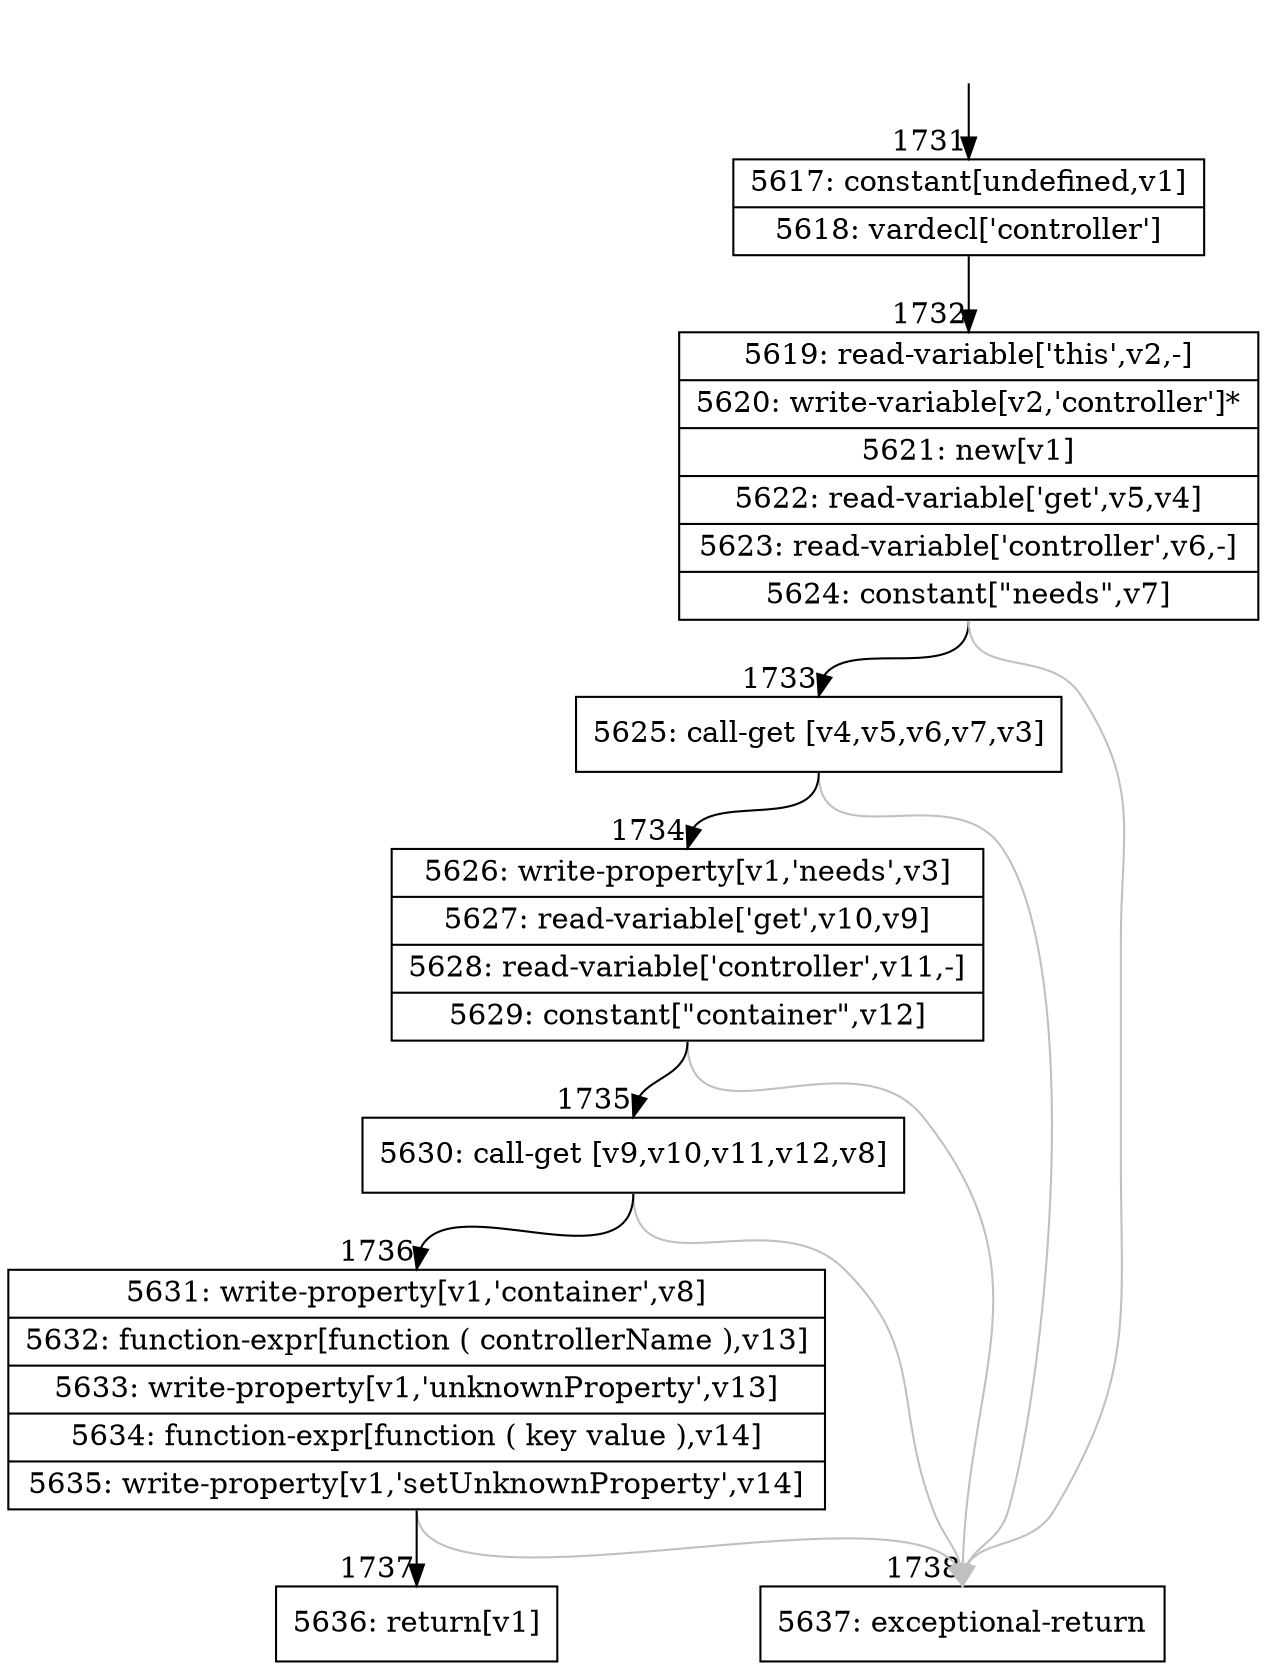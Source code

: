 digraph {
rankdir="TD"
BB_entry129[shape=none,label=""];
BB_entry129 -> BB1731 [tailport=s, headport=n, headlabel="    1731"]
BB1731 [shape=record label="{5617: constant[undefined,v1]|5618: vardecl['controller']}" ] 
BB1731 -> BB1732 [tailport=s, headport=n, headlabel="      1732"]
BB1732 [shape=record label="{5619: read-variable['this',v2,-]|5620: write-variable[v2,'controller']*|5621: new[v1]|5622: read-variable['get',v5,v4]|5623: read-variable['controller',v6,-]|5624: constant[\"needs\",v7]}" ] 
BB1732 -> BB1733 [tailport=s, headport=n, headlabel="      1733"]
BB1732 -> BB1738 [tailport=s, headport=n, color=gray, headlabel="      1738"]
BB1733 [shape=record label="{5625: call-get [v4,v5,v6,v7,v3]}" ] 
BB1733 -> BB1734 [tailport=s, headport=n, headlabel="      1734"]
BB1733 -> BB1738 [tailport=s, headport=n, color=gray]
BB1734 [shape=record label="{5626: write-property[v1,'needs',v3]|5627: read-variable['get',v10,v9]|5628: read-variable['controller',v11,-]|5629: constant[\"container\",v12]}" ] 
BB1734 -> BB1735 [tailport=s, headport=n, headlabel="      1735"]
BB1734 -> BB1738 [tailport=s, headport=n, color=gray]
BB1735 [shape=record label="{5630: call-get [v9,v10,v11,v12,v8]}" ] 
BB1735 -> BB1736 [tailport=s, headport=n, headlabel="      1736"]
BB1735 -> BB1738 [tailport=s, headport=n, color=gray]
BB1736 [shape=record label="{5631: write-property[v1,'container',v8]|5632: function-expr[function ( controllerName ),v13]|5633: write-property[v1,'unknownProperty',v13]|5634: function-expr[function ( key value ),v14]|5635: write-property[v1,'setUnknownProperty',v14]}" ] 
BB1736 -> BB1737 [tailport=s, headport=n, headlabel="      1737"]
BB1736 -> BB1738 [tailport=s, headport=n, color=gray]
BB1737 [shape=record label="{5636: return[v1]}" ] 
BB1738 [shape=record label="{5637: exceptional-return}" ] 
//#$~ 2304
}
